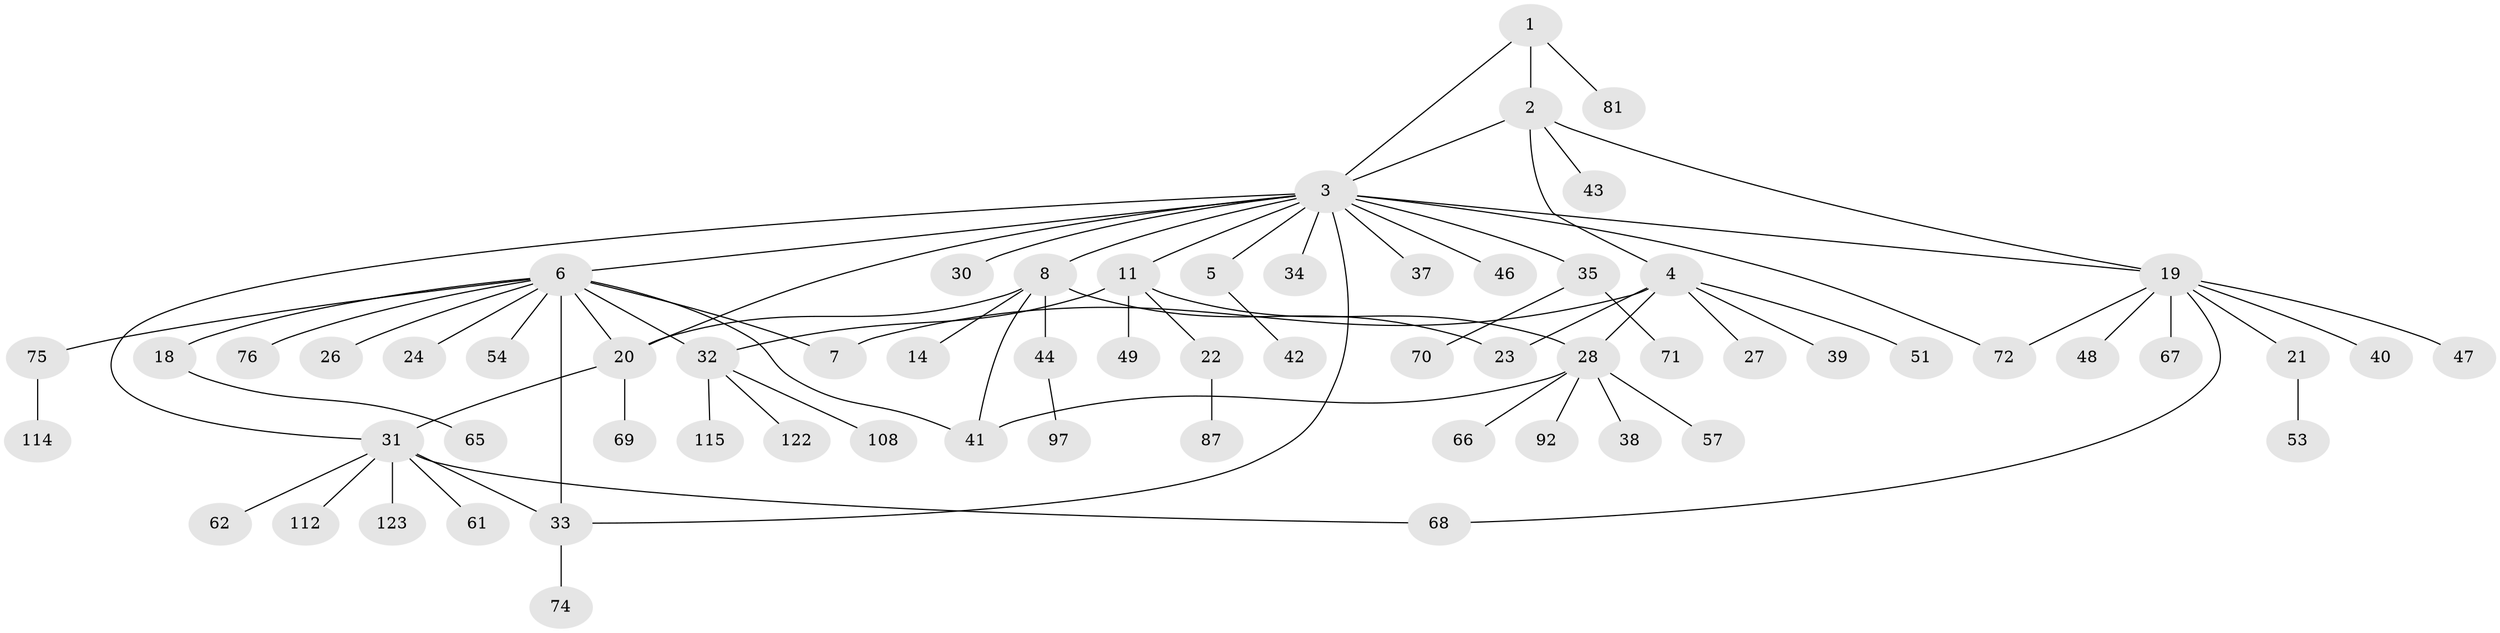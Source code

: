 // original degree distribution, {3: 0.08461538461538462, 5: 0.03076923076923077, 20: 0.007692307692307693, 7: 0.015384615384615385, 17: 0.007692307692307693, 2: 0.2, 1: 0.5692307692307692, 4: 0.046153846153846156, 8: 0.03076923076923077, 6: 0.007692307692307693}
// Generated by graph-tools (version 1.1) at 2025/18/03/04/25 18:18:16]
// undirected, 65 vertices, 79 edges
graph export_dot {
graph [start="1"]
  node [color=gray90,style=filled];
  1;
  2;
  3 [super="+63+95+100+109+128+103+16+12"];
  4 [super="+13"];
  5 [super="+91"];
  6 [super="+59+9+17+36+82+121+119+126+52"];
  7;
  8 [super="+10+88+116+78"];
  11 [super="+15+98+99+29"];
  14;
  18 [super="+45"];
  19 [super="+25+56+73"];
  20 [super="+60"];
  21;
  22;
  23;
  24;
  26;
  27 [super="+110+77"];
  28;
  30;
  31;
  32;
  33;
  34 [super="+90"];
  35;
  37;
  38;
  39;
  40;
  41 [super="+58"];
  42 [super="+124"];
  43;
  44;
  46;
  47;
  48 [super="+83"];
  49;
  51;
  53;
  54;
  57;
  61;
  62;
  65;
  66;
  67;
  68 [super="+86"];
  69;
  70;
  71;
  72 [super="+80"];
  74;
  75;
  76 [super="+105"];
  81;
  87;
  92 [super="+102"];
  97;
  108;
  112;
  114;
  115;
  122;
  123;
  1 -- 2;
  1 -- 3;
  1 -- 81;
  2 -- 3;
  2 -- 4;
  2 -- 19;
  2 -- 43;
  3 -- 5;
  3 -- 6;
  3 -- 8;
  3 -- 11;
  3 -- 30;
  3 -- 31;
  3 -- 34;
  3 -- 35;
  3 -- 37;
  3 -- 46;
  3 -- 33;
  3 -- 72;
  3 -- 20;
  3 -- 19;
  4 -- 7;
  4 -- 23;
  4 -- 28;
  4 -- 39;
  4 -- 51;
  4 -- 27;
  5 -- 42;
  6 -- 18;
  6 -- 24;
  6 -- 26;
  6 -- 32;
  6 -- 41;
  6 -- 54;
  6 -- 75;
  6 -- 33 [weight=2];
  6 -- 76;
  6 -- 7;
  6 -- 20;
  8 -- 14;
  8 -- 23;
  8 -- 20;
  8 -- 44;
  8 -- 41;
  11 -- 28 [weight=2];
  11 -- 32;
  11 -- 49;
  11 -- 22;
  18 -- 65;
  19 -- 21;
  19 -- 40;
  19 -- 47;
  19 -- 48;
  19 -- 72;
  19 -- 67;
  19 -- 68;
  20 -- 69;
  20 -- 31;
  21 -- 53;
  22 -- 87;
  28 -- 38;
  28 -- 41;
  28 -- 57;
  28 -- 66;
  28 -- 92;
  31 -- 33;
  31 -- 61;
  31 -- 62;
  31 -- 68;
  31 -- 112;
  31 -- 123;
  32 -- 108;
  32 -- 115;
  32 -- 122;
  33 -- 74;
  35 -- 70;
  35 -- 71;
  44 -- 97;
  75 -- 114;
}
